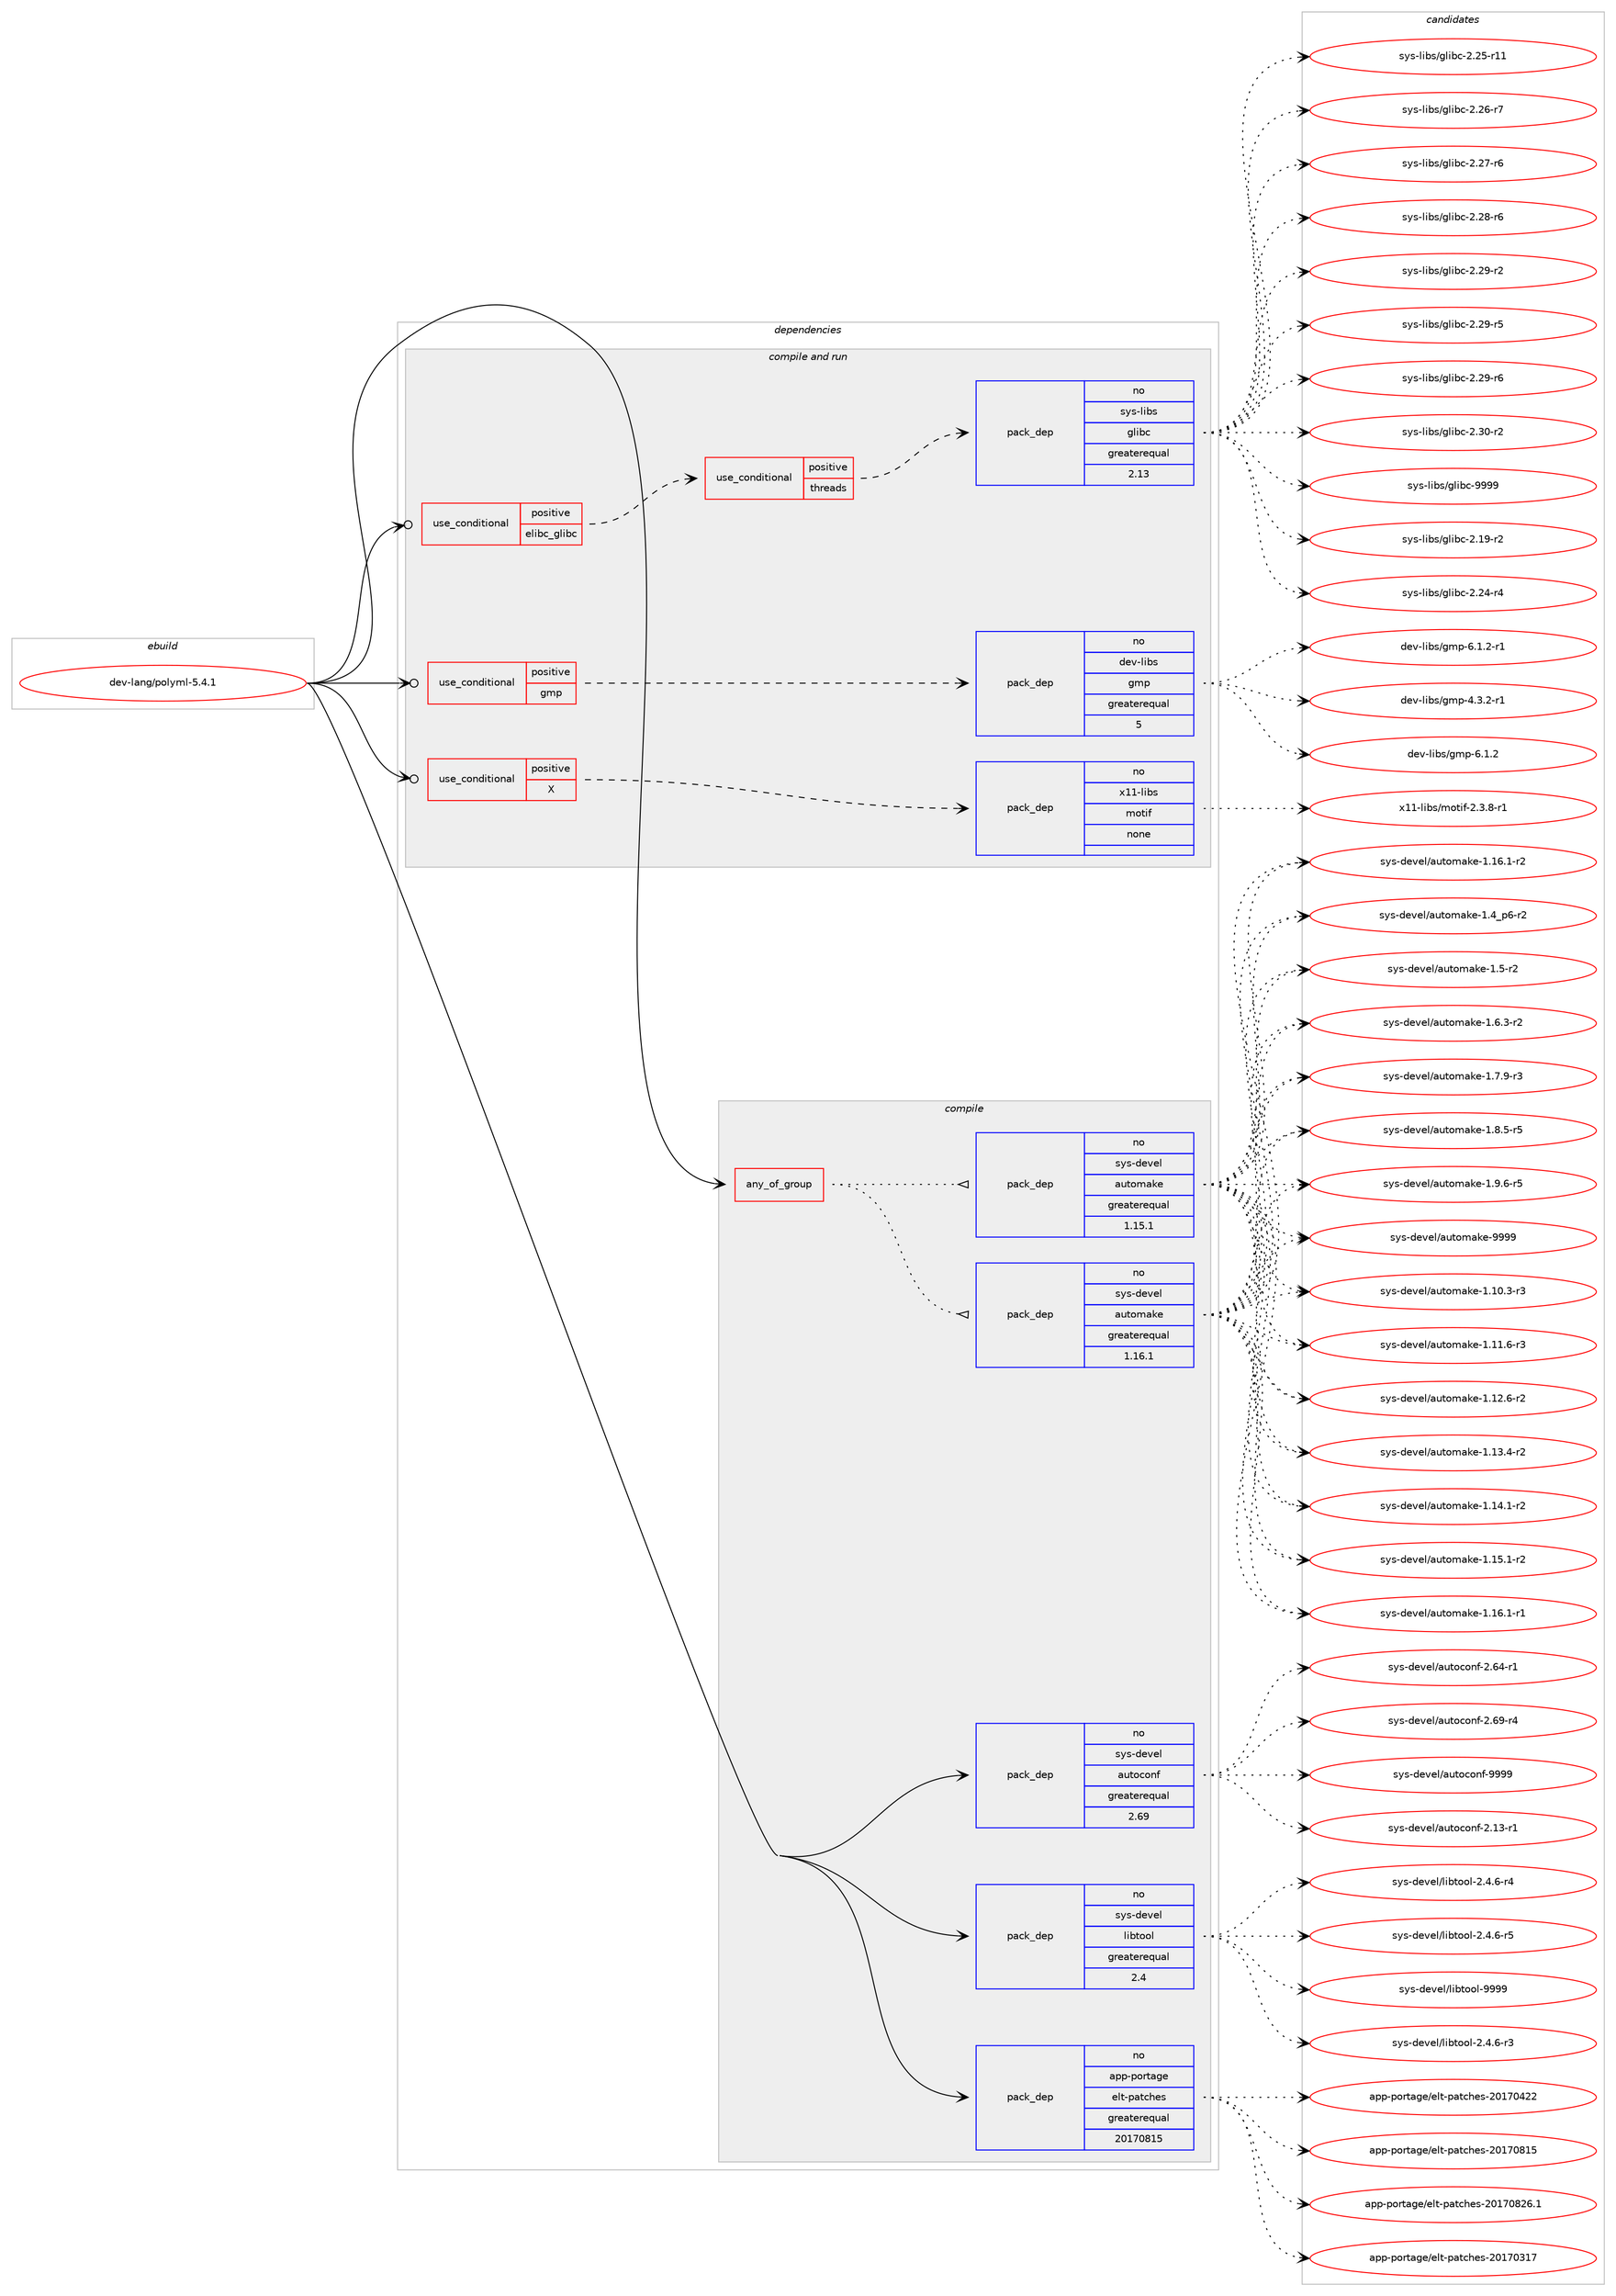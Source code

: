 digraph prolog {

# *************
# Graph options
# *************

newrank=true;
concentrate=true;
compound=true;
graph [rankdir=LR,fontname=Helvetica,fontsize=10,ranksep=1.5];#, ranksep=2.5, nodesep=0.2];
edge  [arrowhead=vee];
node  [fontname=Helvetica,fontsize=10];

# **********
# The ebuild
# **********

subgraph cluster_leftcol {
color=gray;
rank=same;
label=<<i>ebuild</i>>;
id [label="dev-lang/polyml-5.4.1", color=red, width=4, href="../dev-lang/polyml-5.4.1.svg"];
}

# ****************
# The dependencies
# ****************

subgraph cluster_midcol {
color=gray;
label=<<i>dependencies</i>>;
subgraph cluster_compile {
fillcolor="#eeeeee";
style=filled;
label=<<i>compile</i>>;
subgraph any10924 {
dependency560525 [label=<<TABLE BORDER="0" CELLBORDER="1" CELLSPACING="0" CELLPADDING="4"><TR><TD CELLPADDING="10">any_of_group</TD></TR></TABLE>>, shape=none, color=red];subgraph pack418698 {
dependency560526 [label=<<TABLE BORDER="0" CELLBORDER="1" CELLSPACING="0" CELLPADDING="4" WIDTH="220"><TR><TD ROWSPAN="6" CELLPADDING="30">pack_dep</TD></TR><TR><TD WIDTH="110">no</TD></TR><TR><TD>sys-devel</TD></TR><TR><TD>automake</TD></TR><TR><TD>greaterequal</TD></TR><TR><TD>1.16.1</TD></TR></TABLE>>, shape=none, color=blue];
}
dependency560525:e -> dependency560526:w [weight=20,style="dotted",arrowhead="oinv"];
subgraph pack418699 {
dependency560527 [label=<<TABLE BORDER="0" CELLBORDER="1" CELLSPACING="0" CELLPADDING="4" WIDTH="220"><TR><TD ROWSPAN="6" CELLPADDING="30">pack_dep</TD></TR><TR><TD WIDTH="110">no</TD></TR><TR><TD>sys-devel</TD></TR><TR><TD>automake</TD></TR><TR><TD>greaterequal</TD></TR><TR><TD>1.15.1</TD></TR></TABLE>>, shape=none, color=blue];
}
dependency560525:e -> dependency560527:w [weight=20,style="dotted",arrowhead="oinv"];
}
id:e -> dependency560525:w [weight=20,style="solid",arrowhead="vee"];
subgraph pack418700 {
dependency560528 [label=<<TABLE BORDER="0" CELLBORDER="1" CELLSPACING="0" CELLPADDING="4" WIDTH="220"><TR><TD ROWSPAN="6" CELLPADDING="30">pack_dep</TD></TR><TR><TD WIDTH="110">no</TD></TR><TR><TD>app-portage</TD></TR><TR><TD>elt-patches</TD></TR><TR><TD>greaterequal</TD></TR><TR><TD>20170815</TD></TR></TABLE>>, shape=none, color=blue];
}
id:e -> dependency560528:w [weight=20,style="solid",arrowhead="vee"];
subgraph pack418701 {
dependency560529 [label=<<TABLE BORDER="0" CELLBORDER="1" CELLSPACING="0" CELLPADDING="4" WIDTH="220"><TR><TD ROWSPAN="6" CELLPADDING="30">pack_dep</TD></TR><TR><TD WIDTH="110">no</TD></TR><TR><TD>sys-devel</TD></TR><TR><TD>autoconf</TD></TR><TR><TD>greaterequal</TD></TR><TR><TD>2.69</TD></TR></TABLE>>, shape=none, color=blue];
}
id:e -> dependency560529:w [weight=20,style="solid",arrowhead="vee"];
subgraph pack418702 {
dependency560530 [label=<<TABLE BORDER="0" CELLBORDER="1" CELLSPACING="0" CELLPADDING="4" WIDTH="220"><TR><TD ROWSPAN="6" CELLPADDING="30">pack_dep</TD></TR><TR><TD WIDTH="110">no</TD></TR><TR><TD>sys-devel</TD></TR><TR><TD>libtool</TD></TR><TR><TD>greaterequal</TD></TR><TR><TD>2.4</TD></TR></TABLE>>, shape=none, color=blue];
}
id:e -> dependency560530:w [weight=20,style="solid",arrowhead="vee"];
}
subgraph cluster_compileandrun {
fillcolor="#eeeeee";
style=filled;
label=<<i>compile and run</i>>;
subgraph cond130546 {
dependency560531 [label=<<TABLE BORDER="0" CELLBORDER="1" CELLSPACING="0" CELLPADDING="4"><TR><TD ROWSPAN="3" CELLPADDING="10">use_conditional</TD></TR><TR><TD>positive</TD></TR><TR><TD>X</TD></TR></TABLE>>, shape=none, color=red];
subgraph pack418703 {
dependency560532 [label=<<TABLE BORDER="0" CELLBORDER="1" CELLSPACING="0" CELLPADDING="4" WIDTH="220"><TR><TD ROWSPAN="6" CELLPADDING="30">pack_dep</TD></TR><TR><TD WIDTH="110">no</TD></TR><TR><TD>x11-libs</TD></TR><TR><TD>motif</TD></TR><TR><TD>none</TD></TR><TR><TD></TD></TR></TABLE>>, shape=none, color=blue];
}
dependency560531:e -> dependency560532:w [weight=20,style="dashed",arrowhead="vee"];
}
id:e -> dependency560531:w [weight=20,style="solid",arrowhead="odotvee"];
subgraph cond130547 {
dependency560533 [label=<<TABLE BORDER="0" CELLBORDER="1" CELLSPACING="0" CELLPADDING="4"><TR><TD ROWSPAN="3" CELLPADDING="10">use_conditional</TD></TR><TR><TD>positive</TD></TR><TR><TD>elibc_glibc</TD></TR></TABLE>>, shape=none, color=red];
subgraph cond130548 {
dependency560534 [label=<<TABLE BORDER="0" CELLBORDER="1" CELLSPACING="0" CELLPADDING="4"><TR><TD ROWSPAN="3" CELLPADDING="10">use_conditional</TD></TR><TR><TD>positive</TD></TR><TR><TD>threads</TD></TR></TABLE>>, shape=none, color=red];
subgraph pack418704 {
dependency560535 [label=<<TABLE BORDER="0" CELLBORDER="1" CELLSPACING="0" CELLPADDING="4" WIDTH="220"><TR><TD ROWSPAN="6" CELLPADDING="30">pack_dep</TD></TR><TR><TD WIDTH="110">no</TD></TR><TR><TD>sys-libs</TD></TR><TR><TD>glibc</TD></TR><TR><TD>greaterequal</TD></TR><TR><TD>2.13</TD></TR></TABLE>>, shape=none, color=blue];
}
dependency560534:e -> dependency560535:w [weight=20,style="dashed",arrowhead="vee"];
}
dependency560533:e -> dependency560534:w [weight=20,style="dashed",arrowhead="vee"];
}
id:e -> dependency560533:w [weight=20,style="solid",arrowhead="odotvee"];
subgraph cond130549 {
dependency560536 [label=<<TABLE BORDER="0" CELLBORDER="1" CELLSPACING="0" CELLPADDING="4"><TR><TD ROWSPAN="3" CELLPADDING="10">use_conditional</TD></TR><TR><TD>positive</TD></TR><TR><TD>gmp</TD></TR></TABLE>>, shape=none, color=red];
subgraph pack418705 {
dependency560537 [label=<<TABLE BORDER="0" CELLBORDER="1" CELLSPACING="0" CELLPADDING="4" WIDTH="220"><TR><TD ROWSPAN="6" CELLPADDING="30">pack_dep</TD></TR><TR><TD WIDTH="110">no</TD></TR><TR><TD>dev-libs</TD></TR><TR><TD>gmp</TD></TR><TR><TD>greaterequal</TD></TR><TR><TD>5</TD></TR></TABLE>>, shape=none, color=blue];
}
dependency560536:e -> dependency560537:w [weight=20,style="dashed",arrowhead="vee"];
}
id:e -> dependency560536:w [weight=20,style="solid",arrowhead="odotvee"];
}
subgraph cluster_run {
fillcolor="#eeeeee";
style=filled;
label=<<i>run</i>>;
}
}

# **************
# The candidates
# **************

subgraph cluster_choices {
rank=same;
color=gray;
label=<<i>candidates</i>>;

subgraph choice418698 {
color=black;
nodesep=1;
choice11512111545100101118101108479711711611110997107101454946494846514511451 [label="sys-devel/automake-1.10.3-r3", color=red, width=4,href="../sys-devel/automake-1.10.3-r3.svg"];
choice11512111545100101118101108479711711611110997107101454946494946544511451 [label="sys-devel/automake-1.11.6-r3", color=red, width=4,href="../sys-devel/automake-1.11.6-r3.svg"];
choice11512111545100101118101108479711711611110997107101454946495046544511450 [label="sys-devel/automake-1.12.6-r2", color=red, width=4,href="../sys-devel/automake-1.12.6-r2.svg"];
choice11512111545100101118101108479711711611110997107101454946495146524511450 [label="sys-devel/automake-1.13.4-r2", color=red, width=4,href="../sys-devel/automake-1.13.4-r2.svg"];
choice11512111545100101118101108479711711611110997107101454946495246494511450 [label="sys-devel/automake-1.14.1-r2", color=red, width=4,href="../sys-devel/automake-1.14.1-r2.svg"];
choice11512111545100101118101108479711711611110997107101454946495346494511450 [label="sys-devel/automake-1.15.1-r2", color=red, width=4,href="../sys-devel/automake-1.15.1-r2.svg"];
choice11512111545100101118101108479711711611110997107101454946495446494511449 [label="sys-devel/automake-1.16.1-r1", color=red, width=4,href="../sys-devel/automake-1.16.1-r1.svg"];
choice11512111545100101118101108479711711611110997107101454946495446494511450 [label="sys-devel/automake-1.16.1-r2", color=red, width=4,href="../sys-devel/automake-1.16.1-r2.svg"];
choice115121115451001011181011084797117116111109971071014549465295112544511450 [label="sys-devel/automake-1.4_p6-r2", color=red, width=4,href="../sys-devel/automake-1.4_p6-r2.svg"];
choice11512111545100101118101108479711711611110997107101454946534511450 [label="sys-devel/automake-1.5-r2", color=red, width=4,href="../sys-devel/automake-1.5-r2.svg"];
choice115121115451001011181011084797117116111109971071014549465446514511450 [label="sys-devel/automake-1.6.3-r2", color=red, width=4,href="../sys-devel/automake-1.6.3-r2.svg"];
choice115121115451001011181011084797117116111109971071014549465546574511451 [label="sys-devel/automake-1.7.9-r3", color=red, width=4,href="../sys-devel/automake-1.7.9-r3.svg"];
choice115121115451001011181011084797117116111109971071014549465646534511453 [label="sys-devel/automake-1.8.5-r5", color=red, width=4,href="../sys-devel/automake-1.8.5-r5.svg"];
choice115121115451001011181011084797117116111109971071014549465746544511453 [label="sys-devel/automake-1.9.6-r5", color=red, width=4,href="../sys-devel/automake-1.9.6-r5.svg"];
choice115121115451001011181011084797117116111109971071014557575757 [label="sys-devel/automake-9999", color=red, width=4,href="../sys-devel/automake-9999.svg"];
dependency560526:e -> choice11512111545100101118101108479711711611110997107101454946494846514511451:w [style=dotted,weight="100"];
dependency560526:e -> choice11512111545100101118101108479711711611110997107101454946494946544511451:w [style=dotted,weight="100"];
dependency560526:e -> choice11512111545100101118101108479711711611110997107101454946495046544511450:w [style=dotted,weight="100"];
dependency560526:e -> choice11512111545100101118101108479711711611110997107101454946495146524511450:w [style=dotted,weight="100"];
dependency560526:e -> choice11512111545100101118101108479711711611110997107101454946495246494511450:w [style=dotted,weight="100"];
dependency560526:e -> choice11512111545100101118101108479711711611110997107101454946495346494511450:w [style=dotted,weight="100"];
dependency560526:e -> choice11512111545100101118101108479711711611110997107101454946495446494511449:w [style=dotted,weight="100"];
dependency560526:e -> choice11512111545100101118101108479711711611110997107101454946495446494511450:w [style=dotted,weight="100"];
dependency560526:e -> choice115121115451001011181011084797117116111109971071014549465295112544511450:w [style=dotted,weight="100"];
dependency560526:e -> choice11512111545100101118101108479711711611110997107101454946534511450:w [style=dotted,weight="100"];
dependency560526:e -> choice115121115451001011181011084797117116111109971071014549465446514511450:w [style=dotted,weight="100"];
dependency560526:e -> choice115121115451001011181011084797117116111109971071014549465546574511451:w [style=dotted,weight="100"];
dependency560526:e -> choice115121115451001011181011084797117116111109971071014549465646534511453:w [style=dotted,weight="100"];
dependency560526:e -> choice115121115451001011181011084797117116111109971071014549465746544511453:w [style=dotted,weight="100"];
dependency560526:e -> choice115121115451001011181011084797117116111109971071014557575757:w [style=dotted,weight="100"];
}
subgraph choice418699 {
color=black;
nodesep=1;
choice11512111545100101118101108479711711611110997107101454946494846514511451 [label="sys-devel/automake-1.10.3-r3", color=red, width=4,href="../sys-devel/automake-1.10.3-r3.svg"];
choice11512111545100101118101108479711711611110997107101454946494946544511451 [label="sys-devel/automake-1.11.6-r3", color=red, width=4,href="../sys-devel/automake-1.11.6-r3.svg"];
choice11512111545100101118101108479711711611110997107101454946495046544511450 [label="sys-devel/automake-1.12.6-r2", color=red, width=4,href="../sys-devel/automake-1.12.6-r2.svg"];
choice11512111545100101118101108479711711611110997107101454946495146524511450 [label="sys-devel/automake-1.13.4-r2", color=red, width=4,href="../sys-devel/automake-1.13.4-r2.svg"];
choice11512111545100101118101108479711711611110997107101454946495246494511450 [label="sys-devel/automake-1.14.1-r2", color=red, width=4,href="../sys-devel/automake-1.14.1-r2.svg"];
choice11512111545100101118101108479711711611110997107101454946495346494511450 [label="sys-devel/automake-1.15.1-r2", color=red, width=4,href="../sys-devel/automake-1.15.1-r2.svg"];
choice11512111545100101118101108479711711611110997107101454946495446494511449 [label="sys-devel/automake-1.16.1-r1", color=red, width=4,href="../sys-devel/automake-1.16.1-r1.svg"];
choice11512111545100101118101108479711711611110997107101454946495446494511450 [label="sys-devel/automake-1.16.1-r2", color=red, width=4,href="../sys-devel/automake-1.16.1-r2.svg"];
choice115121115451001011181011084797117116111109971071014549465295112544511450 [label="sys-devel/automake-1.4_p6-r2", color=red, width=4,href="../sys-devel/automake-1.4_p6-r2.svg"];
choice11512111545100101118101108479711711611110997107101454946534511450 [label="sys-devel/automake-1.5-r2", color=red, width=4,href="../sys-devel/automake-1.5-r2.svg"];
choice115121115451001011181011084797117116111109971071014549465446514511450 [label="sys-devel/automake-1.6.3-r2", color=red, width=4,href="../sys-devel/automake-1.6.3-r2.svg"];
choice115121115451001011181011084797117116111109971071014549465546574511451 [label="sys-devel/automake-1.7.9-r3", color=red, width=4,href="../sys-devel/automake-1.7.9-r3.svg"];
choice115121115451001011181011084797117116111109971071014549465646534511453 [label="sys-devel/automake-1.8.5-r5", color=red, width=4,href="../sys-devel/automake-1.8.5-r5.svg"];
choice115121115451001011181011084797117116111109971071014549465746544511453 [label="sys-devel/automake-1.9.6-r5", color=red, width=4,href="../sys-devel/automake-1.9.6-r5.svg"];
choice115121115451001011181011084797117116111109971071014557575757 [label="sys-devel/automake-9999", color=red, width=4,href="../sys-devel/automake-9999.svg"];
dependency560527:e -> choice11512111545100101118101108479711711611110997107101454946494846514511451:w [style=dotted,weight="100"];
dependency560527:e -> choice11512111545100101118101108479711711611110997107101454946494946544511451:w [style=dotted,weight="100"];
dependency560527:e -> choice11512111545100101118101108479711711611110997107101454946495046544511450:w [style=dotted,weight="100"];
dependency560527:e -> choice11512111545100101118101108479711711611110997107101454946495146524511450:w [style=dotted,weight="100"];
dependency560527:e -> choice11512111545100101118101108479711711611110997107101454946495246494511450:w [style=dotted,weight="100"];
dependency560527:e -> choice11512111545100101118101108479711711611110997107101454946495346494511450:w [style=dotted,weight="100"];
dependency560527:e -> choice11512111545100101118101108479711711611110997107101454946495446494511449:w [style=dotted,weight="100"];
dependency560527:e -> choice11512111545100101118101108479711711611110997107101454946495446494511450:w [style=dotted,weight="100"];
dependency560527:e -> choice115121115451001011181011084797117116111109971071014549465295112544511450:w [style=dotted,weight="100"];
dependency560527:e -> choice11512111545100101118101108479711711611110997107101454946534511450:w [style=dotted,weight="100"];
dependency560527:e -> choice115121115451001011181011084797117116111109971071014549465446514511450:w [style=dotted,weight="100"];
dependency560527:e -> choice115121115451001011181011084797117116111109971071014549465546574511451:w [style=dotted,weight="100"];
dependency560527:e -> choice115121115451001011181011084797117116111109971071014549465646534511453:w [style=dotted,weight="100"];
dependency560527:e -> choice115121115451001011181011084797117116111109971071014549465746544511453:w [style=dotted,weight="100"];
dependency560527:e -> choice115121115451001011181011084797117116111109971071014557575757:w [style=dotted,weight="100"];
}
subgraph choice418700 {
color=black;
nodesep=1;
choice97112112451121111141169710310147101108116451129711699104101115455048495548514955 [label="app-portage/elt-patches-20170317", color=red, width=4,href="../app-portage/elt-patches-20170317.svg"];
choice97112112451121111141169710310147101108116451129711699104101115455048495548525050 [label="app-portage/elt-patches-20170422", color=red, width=4,href="../app-portage/elt-patches-20170422.svg"];
choice97112112451121111141169710310147101108116451129711699104101115455048495548564953 [label="app-portage/elt-patches-20170815", color=red, width=4,href="../app-portage/elt-patches-20170815.svg"];
choice971121124511211111411697103101471011081164511297116991041011154550484955485650544649 [label="app-portage/elt-patches-20170826.1", color=red, width=4,href="../app-portage/elt-patches-20170826.1.svg"];
dependency560528:e -> choice97112112451121111141169710310147101108116451129711699104101115455048495548514955:w [style=dotted,weight="100"];
dependency560528:e -> choice97112112451121111141169710310147101108116451129711699104101115455048495548525050:w [style=dotted,weight="100"];
dependency560528:e -> choice97112112451121111141169710310147101108116451129711699104101115455048495548564953:w [style=dotted,weight="100"];
dependency560528:e -> choice971121124511211111411697103101471011081164511297116991041011154550484955485650544649:w [style=dotted,weight="100"];
}
subgraph choice418701 {
color=black;
nodesep=1;
choice1151211154510010111810110847971171161119911111010245504649514511449 [label="sys-devel/autoconf-2.13-r1", color=red, width=4,href="../sys-devel/autoconf-2.13-r1.svg"];
choice1151211154510010111810110847971171161119911111010245504654524511449 [label="sys-devel/autoconf-2.64-r1", color=red, width=4,href="../sys-devel/autoconf-2.64-r1.svg"];
choice1151211154510010111810110847971171161119911111010245504654574511452 [label="sys-devel/autoconf-2.69-r4", color=red, width=4,href="../sys-devel/autoconf-2.69-r4.svg"];
choice115121115451001011181011084797117116111991111101024557575757 [label="sys-devel/autoconf-9999", color=red, width=4,href="../sys-devel/autoconf-9999.svg"];
dependency560529:e -> choice1151211154510010111810110847971171161119911111010245504649514511449:w [style=dotted,weight="100"];
dependency560529:e -> choice1151211154510010111810110847971171161119911111010245504654524511449:w [style=dotted,weight="100"];
dependency560529:e -> choice1151211154510010111810110847971171161119911111010245504654574511452:w [style=dotted,weight="100"];
dependency560529:e -> choice115121115451001011181011084797117116111991111101024557575757:w [style=dotted,weight="100"];
}
subgraph choice418702 {
color=black;
nodesep=1;
choice1151211154510010111810110847108105981161111111084550465246544511451 [label="sys-devel/libtool-2.4.6-r3", color=red, width=4,href="../sys-devel/libtool-2.4.6-r3.svg"];
choice1151211154510010111810110847108105981161111111084550465246544511452 [label="sys-devel/libtool-2.4.6-r4", color=red, width=4,href="../sys-devel/libtool-2.4.6-r4.svg"];
choice1151211154510010111810110847108105981161111111084550465246544511453 [label="sys-devel/libtool-2.4.6-r5", color=red, width=4,href="../sys-devel/libtool-2.4.6-r5.svg"];
choice1151211154510010111810110847108105981161111111084557575757 [label="sys-devel/libtool-9999", color=red, width=4,href="../sys-devel/libtool-9999.svg"];
dependency560530:e -> choice1151211154510010111810110847108105981161111111084550465246544511451:w [style=dotted,weight="100"];
dependency560530:e -> choice1151211154510010111810110847108105981161111111084550465246544511452:w [style=dotted,weight="100"];
dependency560530:e -> choice1151211154510010111810110847108105981161111111084550465246544511453:w [style=dotted,weight="100"];
dependency560530:e -> choice1151211154510010111810110847108105981161111111084557575757:w [style=dotted,weight="100"];
}
subgraph choice418703 {
color=black;
nodesep=1;
choice12049494510810598115471091111161051024550465146564511449 [label="x11-libs/motif-2.3.8-r1", color=red, width=4,href="../x11-libs/motif-2.3.8-r1.svg"];
dependency560532:e -> choice12049494510810598115471091111161051024550465146564511449:w [style=dotted,weight="100"];
}
subgraph choice418704 {
color=black;
nodesep=1;
choice115121115451081059811547103108105989945504649574511450 [label="sys-libs/glibc-2.19-r2", color=red, width=4,href="../sys-libs/glibc-2.19-r2.svg"];
choice115121115451081059811547103108105989945504650524511452 [label="sys-libs/glibc-2.24-r4", color=red, width=4,href="../sys-libs/glibc-2.24-r4.svg"];
choice11512111545108105981154710310810598994550465053451144949 [label="sys-libs/glibc-2.25-r11", color=red, width=4,href="../sys-libs/glibc-2.25-r11.svg"];
choice115121115451081059811547103108105989945504650544511455 [label="sys-libs/glibc-2.26-r7", color=red, width=4,href="../sys-libs/glibc-2.26-r7.svg"];
choice115121115451081059811547103108105989945504650554511454 [label="sys-libs/glibc-2.27-r6", color=red, width=4,href="../sys-libs/glibc-2.27-r6.svg"];
choice115121115451081059811547103108105989945504650564511454 [label="sys-libs/glibc-2.28-r6", color=red, width=4,href="../sys-libs/glibc-2.28-r6.svg"];
choice115121115451081059811547103108105989945504650574511450 [label="sys-libs/glibc-2.29-r2", color=red, width=4,href="../sys-libs/glibc-2.29-r2.svg"];
choice115121115451081059811547103108105989945504650574511453 [label="sys-libs/glibc-2.29-r5", color=red, width=4,href="../sys-libs/glibc-2.29-r5.svg"];
choice115121115451081059811547103108105989945504650574511454 [label="sys-libs/glibc-2.29-r6", color=red, width=4,href="../sys-libs/glibc-2.29-r6.svg"];
choice115121115451081059811547103108105989945504651484511450 [label="sys-libs/glibc-2.30-r2", color=red, width=4,href="../sys-libs/glibc-2.30-r2.svg"];
choice11512111545108105981154710310810598994557575757 [label="sys-libs/glibc-9999", color=red, width=4,href="../sys-libs/glibc-9999.svg"];
dependency560535:e -> choice115121115451081059811547103108105989945504649574511450:w [style=dotted,weight="100"];
dependency560535:e -> choice115121115451081059811547103108105989945504650524511452:w [style=dotted,weight="100"];
dependency560535:e -> choice11512111545108105981154710310810598994550465053451144949:w [style=dotted,weight="100"];
dependency560535:e -> choice115121115451081059811547103108105989945504650544511455:w [style=dotted,weight="100"];
dependency560535:e -> choice115121115451081059811547103108105989945504650554511454:w [style=dotted,weight="100"];
dependency560535:e -> choice115121115451081059811547103108105989945504650564511454:w [style=dotted,weight="100"];
dependency560535:e -> choice115121115451081059811547103108105989945504650574511450:w [style=dotted,weight="100"];
dependency560535:e -> choice115121115451081059811547103108105989945504650574511453:w [style=dotted,weight="100"];
dependency560535:e -> choice115121115451081059811547103108105989945504650574511454:w [style=dotted,weight="100"];
dependency560535:e -> choice115121115451081059811547103108105989945504651484511450:w [style=dotted,weight="100"];
dependency560535:e -> choice11512111545108105981154710310810598994557575757:w [style=dotted,weight="100"];
}
subgraph choice418705 {
color=black;
nodesep=1;
choice1001011184510810598115471031091124552465146504511449 [label="dev-libs/gmp-4.3.2-r1", color=red, width=4,href="../dev-libs/gmp-4.3.2-r1.svg"];
choice100101118451081059811547103109112455446494650 [label="dev-libs/gmp-6.1.2", color=red, width=4,href="../dev-libs/gmp-6.1.2.svg"];
choice1001011184510810598115471031091124554464946504511449 [label="dev-libs/gmp-6.1.2-r1", color=red, width=4,href="../dev-libs/gmp-6.1.2-r1.svg"];
dependency560537:e -> choice1001011184510810598115471031091124552465146504511449:w [style=dotted,weight="100"];
dependency560537:e -> choice100101118451081059811547103109112455446494650:w [style=dotted,weight="100"];
dependency560537:e -> choice1001011184510810598115471031091124554464946504511449:w [style=dotted,weight="100"];
}
}

}
